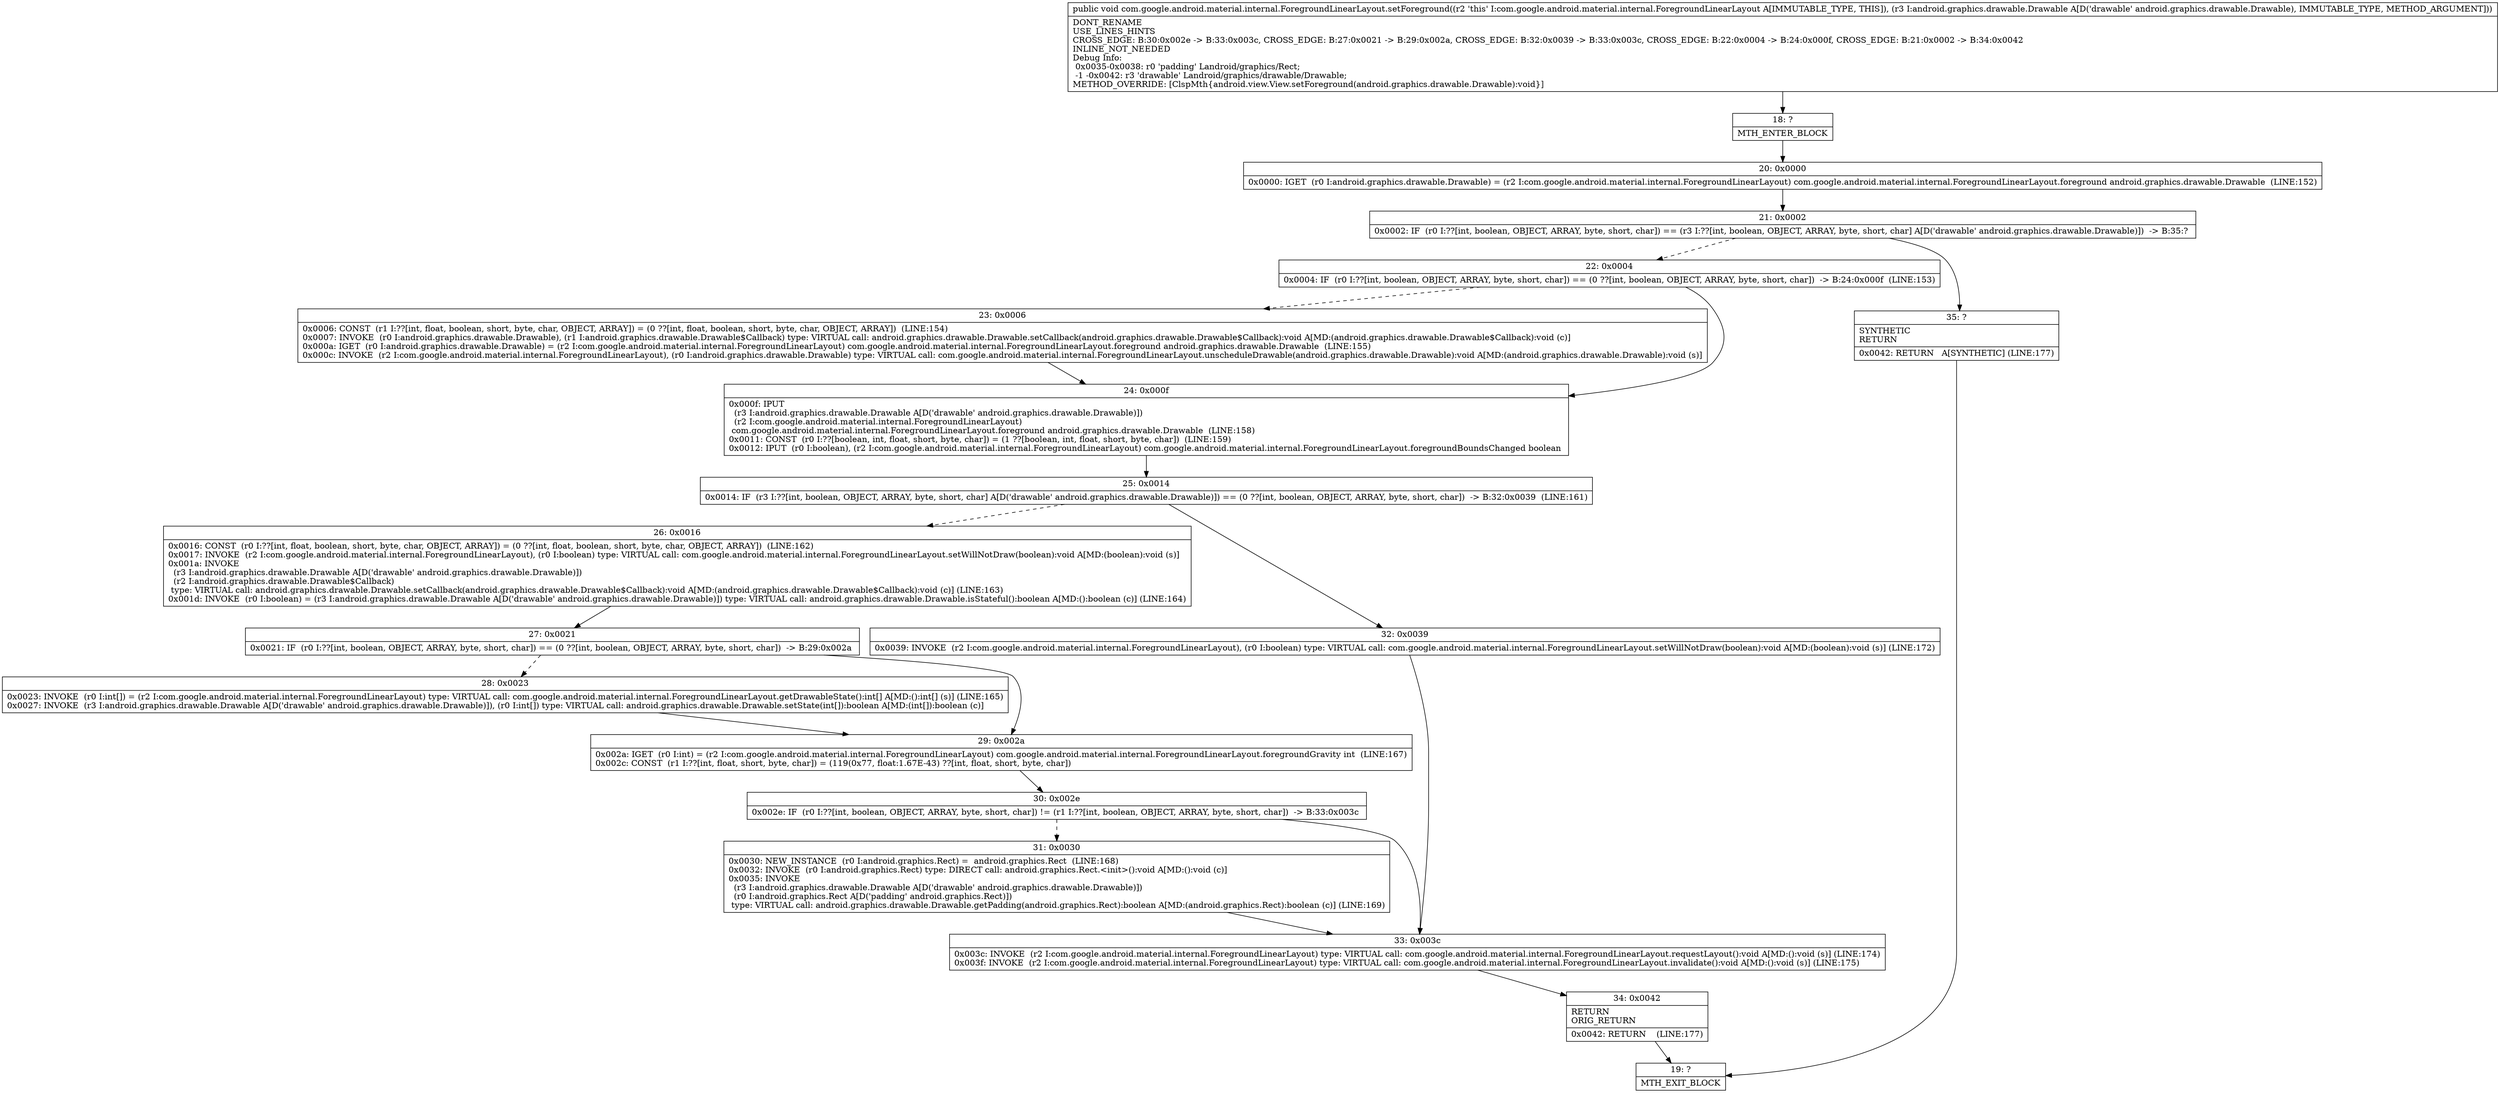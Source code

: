 digraph "CFG forcom.google.android.material.internal.ForegroundLinearLayout.setForeground(Landroid\/graphics\/drawable\/Drawable;)V" {
Node_18 [shape=record,label="{18\:\ ?|MTH_ENTER_BLOCK\l}"];
Node_20 [shape=record,label="{20\:\ 0x0000|0x0000: IGET  (r0 I:android.graphics.drawable.Drawable) = (r2 I:com.google.android.material.internal.ForegroundLinearLayout) com.google.android.material.internal.ForegroundLinearLayout.foreground android.graphics.drawable.Drawable  (LINE:152)\l}"];
Node_21 [shape=record,label="{21\:\ 0x0002|0x0002: IF  (r0 I:??[int, boolean, OBJECT, ARRAY, byte, short, char]) == (r3 I:??[int, boolean, OBJECT, ARRAY, byte, short, char] A[D('drawable' android.graphics.drawable.Drawable)])  \-\> B:35:? \l}"];
Node_22 [shape=record,label="{22\:\ 0x0004|0x0004: IF  (r0 I:??[int, boolean, OBJECT, ARRAY, byte, short, char]) == (0 ??[int, boolean, OBJECT, ARRAY, byte, short, char])  \-\> B:24:0x000f  (LINE:153)\l}"];
Node_23 [shape=record,label="{23\:\ 0x0006|0x0006: CONST  (r1 I:??[int, float, boolean, short, byte, char, OBJECT, ARRAY]) = (0 ??[int, float, boolean, short, byte, char, OBJECT, ARRAY])  (LINE:154)\l0x0007: INVOKE  (r0 I:android.graphics.drawable.Drawable), (r1 I:android.graphics.drawable.Drawable$Callback) type: VIRTUAL call: android.graphics.drawable.Drawable.setCallback(android.graphics.drawable.Drawable$Callback):void A[MD:(android.graphics.drawable.Drawable$Callback):void (c)]\l0x000a: IGET  (r0 I:android.graphics.drawable.Drawable) = (r2 I:com.google.android.material.internal.ForegroundLinearLayout) com.google.android.material.internal.ForegroundLinearLayout.foreground android.graphics.drawable.Drawable  (LINE:155)\l0x000c: INVOKE  (r2 I:com.google.android.material.internal.ForegroundLinearLayout), (r0 I:android.graphics.drawable.Drawable) type: VIRTUAL call: com.google.android.material.internal.ForegroundLinearLayout.unscheduleDrawable(android.graphics.drawable.Drawable):void A[MD:(android.graphics.drawable.Drawable):void (s)]\l}"];
Node_24 [shape=record,label="{24\:\ 0x000f|0x000f: IPUT  \l  (r3 I:android.graphics.drawable.Drawable A[D('drawable' android.graphics.drawable.Drawable)])\l  (r2 I:com.google.android.material.internal.ForegroundLinearLayout)\l com.google.android.material.internal.ForegroundLinearLayout.foreground android.graphics.drawable.Drawable  (LINE:158)\l0x0011: CONST  (r0 I:??[boolean, int, float, short, byte, char]) = (1 ??[boolean, int, float, short, byte, char])  (LINE:159)\l0x0012: IPUT  (r0 I:boolean), (r2 I:com.google.android.material.internal.ForegroundLinearLayout) com.google.android.material.internal.ForegroundLinearLayout.foregroundBoundsChanged boolean \l}"];
Node_25 [shape=record,label="{25\:\ 0x0014|0x0014: IF  (r3 I:??[int, boolean, OBJECT, ARRAY, byte, short, char] A[D('drawable' android.graphics.drawable.Drawable)]) == (0 ??[int, boolean, OBJECT, ARRAY, byte, short, char])  \-\> B:32:0x0039  (LINE:161)\l}"];
Node_26 [shape=record,label="{26\:\ 0x0016|0x0016: CONST  (r0 I:??[int, float, boolean, short, byte, char, OBJECT, ARRAY]) = (0 ??[int, float, boolean, short, byte, char, OBJECT, ARRAY])  (LINE:162)\l0x0017: INVOKE  (r2 I:com.google.android.material.internal.ForegroundLinearLayout), (r0 I:boolean) type: VIRTUAL call: com.google.android.material.internal.ForegroundLinearLayout.setWillNotDraw(boolean):void A[MD:(boolean):void (s)]\l0x001a: INVOKE  \l  (r3 I:android.graphics.drawable.Drawable A[D('drawable' android.graphics.drawable.Drawable)])\l  (r2 I:android.graphics.drawable.Drawable$Callback)\l type: VIRTUAL call: android.graphics.drawable.Drawable.setCallback(android.graphics.drawable.Drawable$Callback):void A[MD:(android.graphics.drawable.Drawable$Callback):void (c)] (LINE:163)\l0x001d: INVOKE  (r0 I:boolean) = (r3 I:android.graphics.drawable.Drawable A[D('drawable' android.graphics.drawable.Drawable)]) type: VIRTUAL call: android.graphics.drawable.Drawable.isStateful():boolean A[MD:():boolean (c)] (LINE:164)\l}"];
Node_27 [shape=record,label="{27\:\ 0x0021|0x0021: IF  (r0 I:??[int, boolean, OBJECT, ARRAY, byte, short, char]) == (0 ??[int, boolean, OBJECT, ARRAY, byte, short, char])  \-\> B:29:0x002a \l}"];
Node_28 [shape=record,label="{28\:\ 0x0023|0x0023: INVOKE  (r0 I:int[]) = (r2 I:com.google.android.material.internal.ForegroundLinearLayout) type: VIRTUAL call: com.google.android.material.internal.ForegroundLinearLayout.getDrawableState():int[] A[MD:():int[] (s)] (LINE:165)\l0x0027: INVOKE  (r3 I:android.graphics.drawable.Drawable A[D('drawable' android.graphics.drawable.Drawable)]), (r0 I:int[]) type: VIRTUAL call: android.graphics.drawable.Drawable.setState(int[]):boolean A[MD:(int[]):boolean (c)]\l}"];
Node_29 [shape=record,label="{29\:\ 0x002a|0x002a: IGET  (r0 I:int) = (r2 I:com.google.android.material.internal.ForegroundLinearLayout) com.google.android.material.internal.ForegroundLinearLayout.foregroundGravity int  (LINE:167)\l0x002c: CONST  (r1 I:??[int, float, short, byte, char]) = (119(0x77, float:1.67E\-43) ??[int, float, short, byte, char]) \l}"];
Node_30 [shape=record,label="{30\:\ 0x002e|0x002e: IF  (r0 I:??[int, boolean, OBJECT, ARRAY, byte, short, char]) != (r1 I:??[int, boolean, OBJECT, ARRAY, byte, short, char])  \-\> B:33:0x003c \l}"];
Node_31 [shape=record,label="{31\:\ 0x0030|0x0030: NEW_INSTANCE  (r0 I:android.graphics.Rect) =  android.graphics.Rect  (LINE:168)\l0x0032: INVOKE  (r0 I:android.graphics.Rect) type: DIRECT call: android.graphics.Rect.\<init\>():void A[MD:():void (c)]\l0x0035: INVOKE  \l  (r3 I:android.graphics.drawable.Drawable A[D('drawable' android.graphics.drawable.Drawable)])\l  (r0 I:android.graphics.Rect A[D('padding' android.graphics.Rect)])\l type: VIRTUAL call: android.graphics.drawable.Drawable.getPadding(android.graphics.Rect):boolean A[MD:(android.graphics.Rect):boolean (c)] (LINE:169)\l}"];
Node_33 [shape=record,label="{33\:\ 0x003c|0x003c: INVOKE  (r2 I:com.google.android.material.internal.ForegroundLinearLayout) type: VIRTUAL call: com.google.android.material.internal.ForegroundLinearLayout.requestLayout():void A[MD:():void (s)] (LINE:174)\l0x003f: INVOKE  (r2 I:com.google.android.material.internal.ForegroundLinearLayout) type: VIRTUAL call: com.google.android.material.internal.ForegroundLinearLayout.invalidate():void A[MD:():void (s)] (LINE:175)\l}"];
Node_34 [shape=record,label="{34\:\ 0x0042|RETURN\lORIG_RETURN\l|0x0042: RETURN    (LINE:177)\l}"];
Node_19 [shape=record,label="{19\:\ ?|MTH_EXIT_BLOCK\l}"];
Node_32 [shape=record,label="{32\:\ 0x0039|0x0039: INVOKE  (r2 I:com.google.android.material.internal.ForegroundLinearLayout), (r0 I:boolean) type: VIRTUAL call: com.google.android.material.internal.ForegroundLinearLayout.setWillNotDraw(boolean):void A[MD:(boolean):void (s)] (LINE:172)\l}"];
Node_35 [shape=record,label="{35\:\ ?|SYNTHETIC\lRETURN\l|0x0042: RETURN   A[SYNTHETIC] (LINE:177)\l}"];
MethodNode[shape=record,label="{public void com.google.android.material.internal.ForegroundLinearLayout.setForeground((r2 'this' I:com.google.android.material.internal.ForegroundLinearLayout A[IMMUTABLE_TYPE, THIS]), (r3 I:android.graphics.drawable.Drawable A[D('drawable' android.graphics.drawable.Drawable), IMMUTABLE_TYPE, METHOD_ARGUMENT]))  | DONT_RENAME\lUSE_LINES_HINTS\lCROSS_EDGE: B:30:0x002e \-\> B:33:0x003c, CROSS_EDGE: B:27:0x0021 \-\> B:29:0x002a, CROSS_EDGE: B:32:0x0039 \-\> B:33:0x003c, CROSS_EDGE: B:22:0x0004 \-\> B:24:0x000f, CROSS_EDGE: B:21:0x0002 \-\> B:34:0x0042\lINLINE_NOT_NEEDED\lDebug Info:\l  0x0035\-0x0038: r0 'padding' Landroid\/graphics\/Rect;\l  \-1 \-0x0042: r3 'drawable' Landroid\/graphics\/drawable\/Drawable;\lMETHOD_OVERRIDE: [ClspMth\{android.view.View.setForeground(android.graphics.drawable.Drawable):void\}]\l}"];
MethodNode -> Node_18;Node_18 -> Node_20;
Node_20 -> Node_21;
Node_21 -> Node_22[style=dashed];
Node_21 -> Node_35;
Node_22 -> Node_23[style=dashed];
Node_22 -> Node_24;
Node_23 -> Node_24;
Node_24 -> Node_25;
Node_25 -> Node_26[style=dashed];
Node_25 -> Node_32;
Node_26 -> Node_27;
Node_27 -> Node_28[style=dashed];
Node_27 -> Node_29;
Node_28 -> Node_29;
Node_29 -> Node_30;
Node_30 -> Node_31[style=dashed];
Node_30 -> Node_33;
Node_31 -> Node_33;
Node_33 -> Node_34;
Node_34 -> Node_19;
Node_32 -> Node_33;
Node_35 -> Node_19;
}

